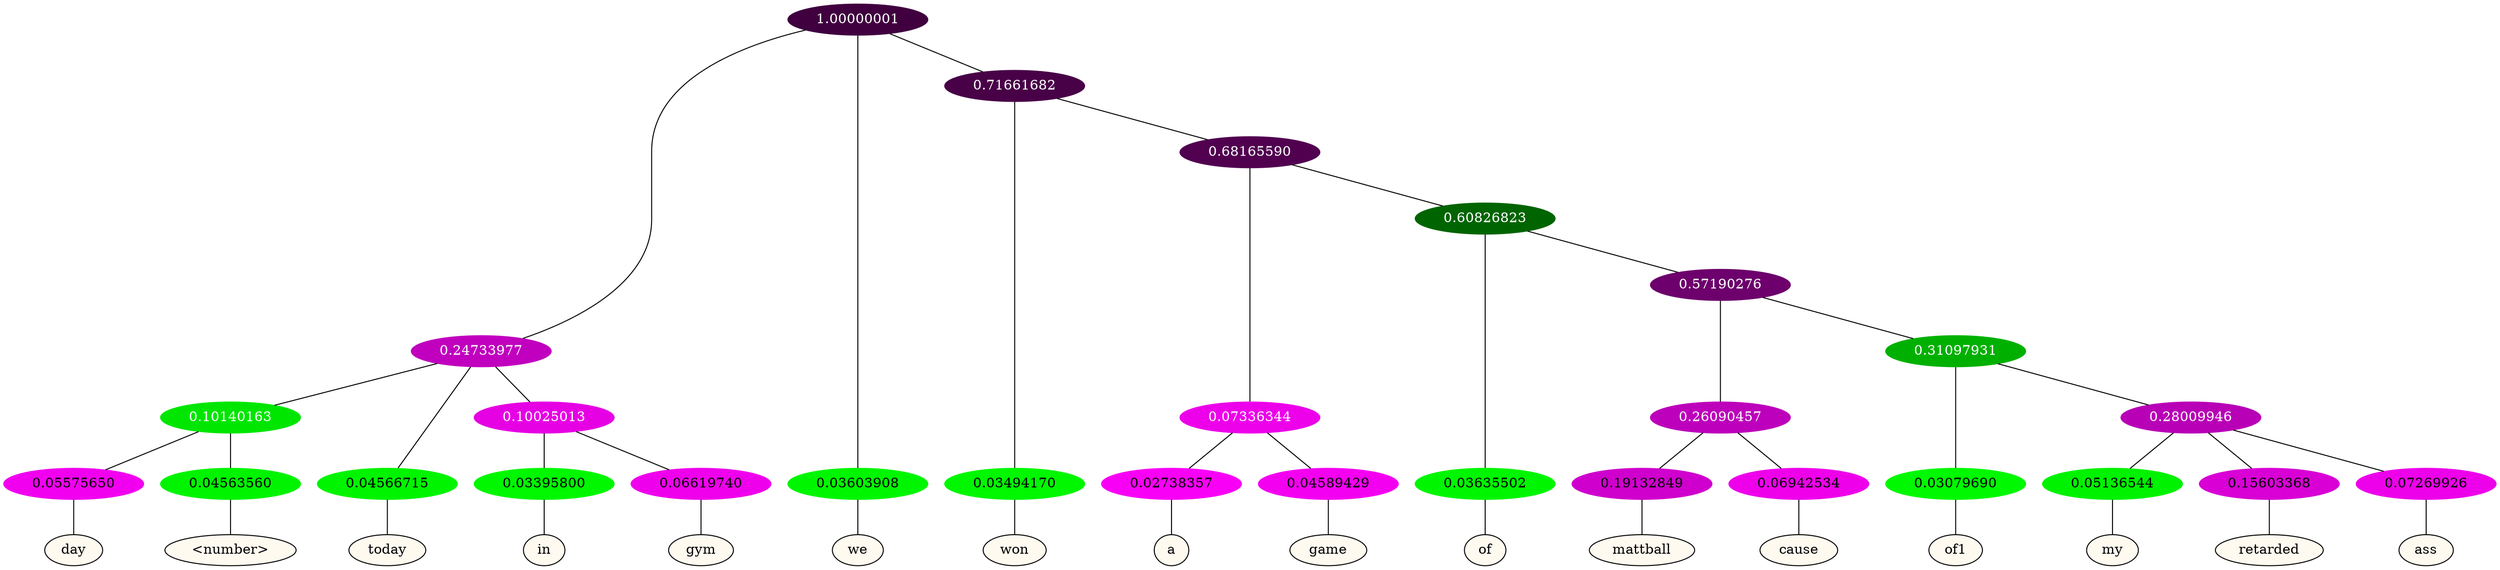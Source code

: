 graph {
	node [format=png height=0.15 nodesep=0.001 ordering=out overlap=prism overlap_scaling=0.01 ranksep=0.001 ratio=0.2 style=filled width=0.15]
	{
		rank=same
		a_w_9 [label=day color=black fillcolor=floralwhite style="filled,solid"]
		a_w_10 [label="\<number\>" color=black fillcolor=floralwhite style="filled,solid"]
		a_w_5 [label=today color=black fillcolor=floralwhite style="filled,solid"]
		a_w_11 [label=in color=black fillcolor=floralwhite style="filled,solid"]
		a_w_12 [label=gym color=black fillcolor=floralwhite style="filled,solid"]
		a_w_2 [label=we color=black fillcolor=floralwhite style="filled,solid"]
		a_w_7 [label=won color=black fillcolor=floralwhite style="filled,solid"]
		a_w_15 [label=a color=black fillcolor=floralwhite style="filled,solid"]
		a_w_16 [label=game color=black fillcolor=floralwhite style="filled,solid"]
		a_w_17 [label=of color=black fillcolor=floralwhite style="filled,solid"]
		a_w_21 [label=mattball color=black fillcolor=floralwhite style="filled,solid"]
		a_w_22 [label=cause color=black fillcolor=floralwhite style="filled,solid"]
		a_w_23 [label=of1 color=black fillcolor=floralwhite style="filled,solid"]
		a_w_25 [label=my color=black fillcolor=floralwhite style="filled,solid"]
		a_w_26 [label=retarded color=black fillcolor=floralwhite style="filled,solid"]
		a_w_27 [label=ass color=black fillcolor=floralwhite style="filled,solid"]
	}
	a_n_9 -- a_w_9
	a_n_10 -- a_w_10
	a_n_5 -- a_w_5
	a_n_11 -- a_w_11
	a_n_12 -- a_w_12
	a_n_2 -- a_w_2
	a_n_7 -- a_w_7
	a_n_15 -- a_w_15
	a_n_16 -- a_w_16
	a_n_17 -- a_w_17
	a_n_21 -- a_w_21
	a_n_22 -- a_w_22
	a_n_23 -- a_w_23
	a_n_25 -- a_w_25
	a_n_26 -- a_w_26
	a_n_27 -- a_w_27
	{
		rank=same
		a_n_9 [label=0.05575650 color="0.835 1.000 0.944" fontcolor=black]
		a_n_10 [label=0.04563560 color="0.334 1.000 0.954" fontcolor=black]
		a_n_5 [label=0.04566715 color="0.334 1.000 0.954" fontcolor=black]
		a_n_11 [label=0.03395800 color="0.334 1.000 0.966" fontcolor=black]
		a_n_12 [label=0.06619740 color="0.835 1.000 0.934" fontcolor=black]
		a_n_2 [label=0.03603908 color="0.334 1.000 0.964" fontcolor=black]
		a_n_7 [label=0.03494170 color="0.334 1.000 0.965" fontcolor=black]
		a_n_15 [label=0.02738357 color="0.835 1.000 0.973" fontcolor=black]
		a_n_16 [label=0.04589429 color="0.835 1.000 0.954" fontcolor=black]
		a_n_17 [label=0.03635502 color="0.334 1.000 0.964" fontcolor=black]
		a_n_21 [label=0.19132849 color="0.835 1.000 0.809" fontcolor=black]
		a_n_22 [label=0.06942534 color="0.835 1.000 0.931" fontcolor=black]
		a_n_23 [label=0.03079690 color="0.334 1.000 0.969" fontcolor=black]
		a_n_25 [label=0.05136544 color="0.334 1.000 0.949" fontcolor=black]
		a_n_26 [label=0.15603368 color="0.835 1.000 0.844" fontcolor=black]
		a_n_27 [label=0.07269926 color="0.835 1.000 0.927" fontcolor=black]
	}
	a_n_0 [label=1.00000001 color="0.835 1.000 0.250" fontcolor=grey99]
	a_n_1 [label=0.24733977 color="0.835 1.000 0.753" fontcolor=grey99]
	a_n_0 -- a_n_1
	a_n_0 -- a_n_2
	a_n_3 [label=0.71661682 color="0.835 1.000 0.283" fontcolor=grey99]
	a_n_0 -- a_n_3
	a_n_4 [label=0.10140163 color="0.334 1.000 0.899" fontcolor=grey99]
	a_n_1 -- a_n_4
	a_n_1 -- a_n_5
	a_n_6 [label=0.10025013 color="0.835 1.000 0.900" fontcolor=grey99]
	a_n_1 -- a_n_6
	a_n_3 -- a_n_7
	a_n_8 [label=0.68165590 color="0.835 1.000 0.318" fontcolor=grey99]
	a_n_3 -- a_n_8
	a_n_4 -- a_n_9
	a_n_4 -- a_n_10
	a_n_6 -- a_n_11
	a_n_6 -- a_n_12
	a_n_13 [label=0.07336344 color="0.835 1.000 0.927" fontcolor=grey99]
	a_n_8 -- a_n_13
	a_n_14 [label=0.60826823 color="0.334 1.000 0.392" fontcolor=grey99]
	a_n_8 -- a_n_14
	a_n_13 -- a_n_15
	a_n_13 -- a_n_16
	a_n_14 -- a_n_17
	a_n_18 [label=0.57190276 color="0.835 1.000 0.428" fontcolor=grey99]
	a_n_14 -- a_n_18
	a_n_19 [label=0.26090457 color="0.835 1.000 0.739" fontcolor=grey99]
	a_n_18 -- a_n_19
	a_n_20 [label=0.31097931 color="0.334 1.000 0.689" fontcolor=grey99]
	a_n_18 -- a_n_20
	a_n_19 -- a_n_21
	a_n_19 -- a_n_22
	a_n_20 -- a_n_23
	a_n_24 [label=0.28009946 color="0.835 1.000 0.720" fontcolor=grey99]
	a_n_20 -- a_n_24
	a_n_24 -- a_n_25
	a_n_24 -- a_n_26
	a_n_24 -- a_n_27
}
